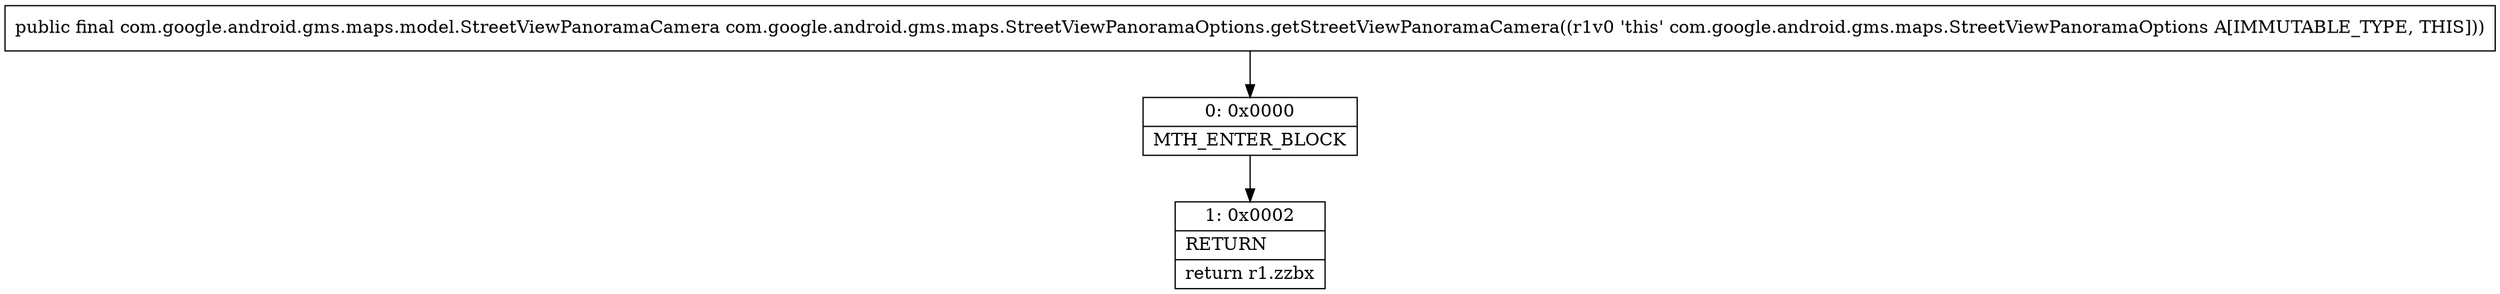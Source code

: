digraph "CFG forcom.google.android.gms.maps.StreetViewPanoramaOptions.getStreetViewPanoramaCamera()Lcom\/google\/android\/gms\/maps\/model\/StreetViewPanoramaCamera;" {
Node_0 [shape=record,label="{0\:\ 0x0000|MTH_ENTER_BLOCK\l}"];
Node_1 [shape=record,label="{1\:\ 0x0002|RETURN\l|return r1.zzbx\l}"];
MethodNode[shape=record,label="{public final com.google.android.gms.maps.model.StreetViewPanoramaCamera com.google.android.gms.maps.StreetViewPanoramaOptions.getStreetViewPanoramaCamera((r1v0 'this' com.google.android.gms.maps.StreetViewPanoramaOptions A[IMMUTABLE_TYPE, THIS])) }"];
MethodNode -> Node_0;
Node_0 -> Node_1;
}

